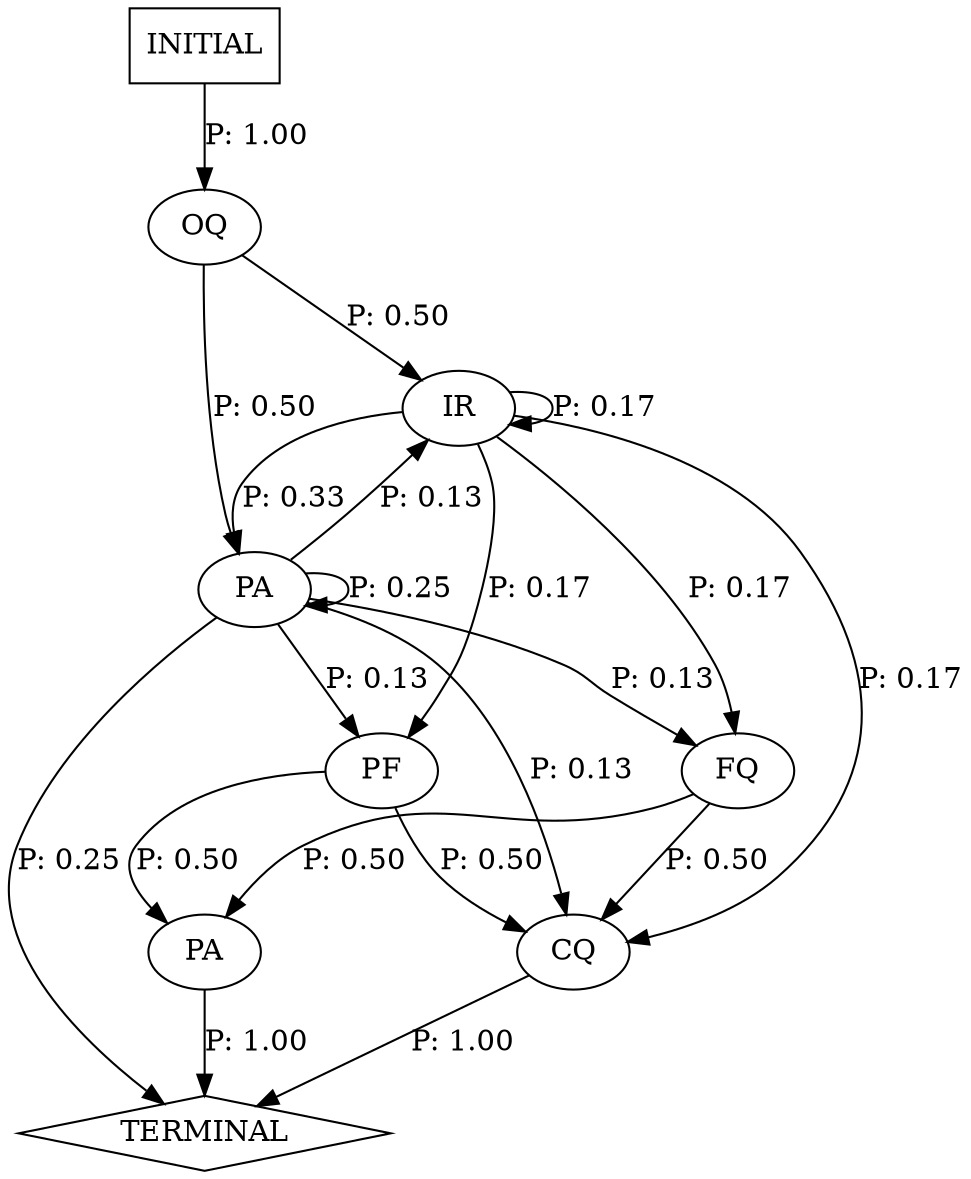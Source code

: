 digraph G {
  0 [label="CQ"];
  1 [label="FQ"];
  2 [label="IR"];
  3 [label="OQ"];
  4 [label="PA"];
  5 [label="PA"];
  6 [label="PF"];
  7 [label="TERMINAL",shape=diamond];
  8 [label="INITIAL",shape=box];
0->7 [label="P: 1.00"];
1->0 [label="P: 0.50"];
1->4 [label="P: 0.50"];
2->0 [label="P: 0.17"];
2->1 [label="P: 0.17"];
2->2 [label="P: 0.17"];
2->5 [label="P: 0.33"];
2->6 [label="P: 0.17"];
3->2 [label="P: 0.50"];
3->5 [label="P: 0.50"];
4->7 [label="P: 1.00"];
5->0 [label="P: 0.13"];
5->1 [label="P: 0.13"];
5->2 [label="P: 0.13"];
5->5 [label="P: 0.25"];
5->6 [label="P: 0.13"];
5->7 [label="P: 0.25"];
6->0 [label="P: 0.50"];
6->4 [label="P: 0.50"];
8->3 [label="P: 1.00"];
}

